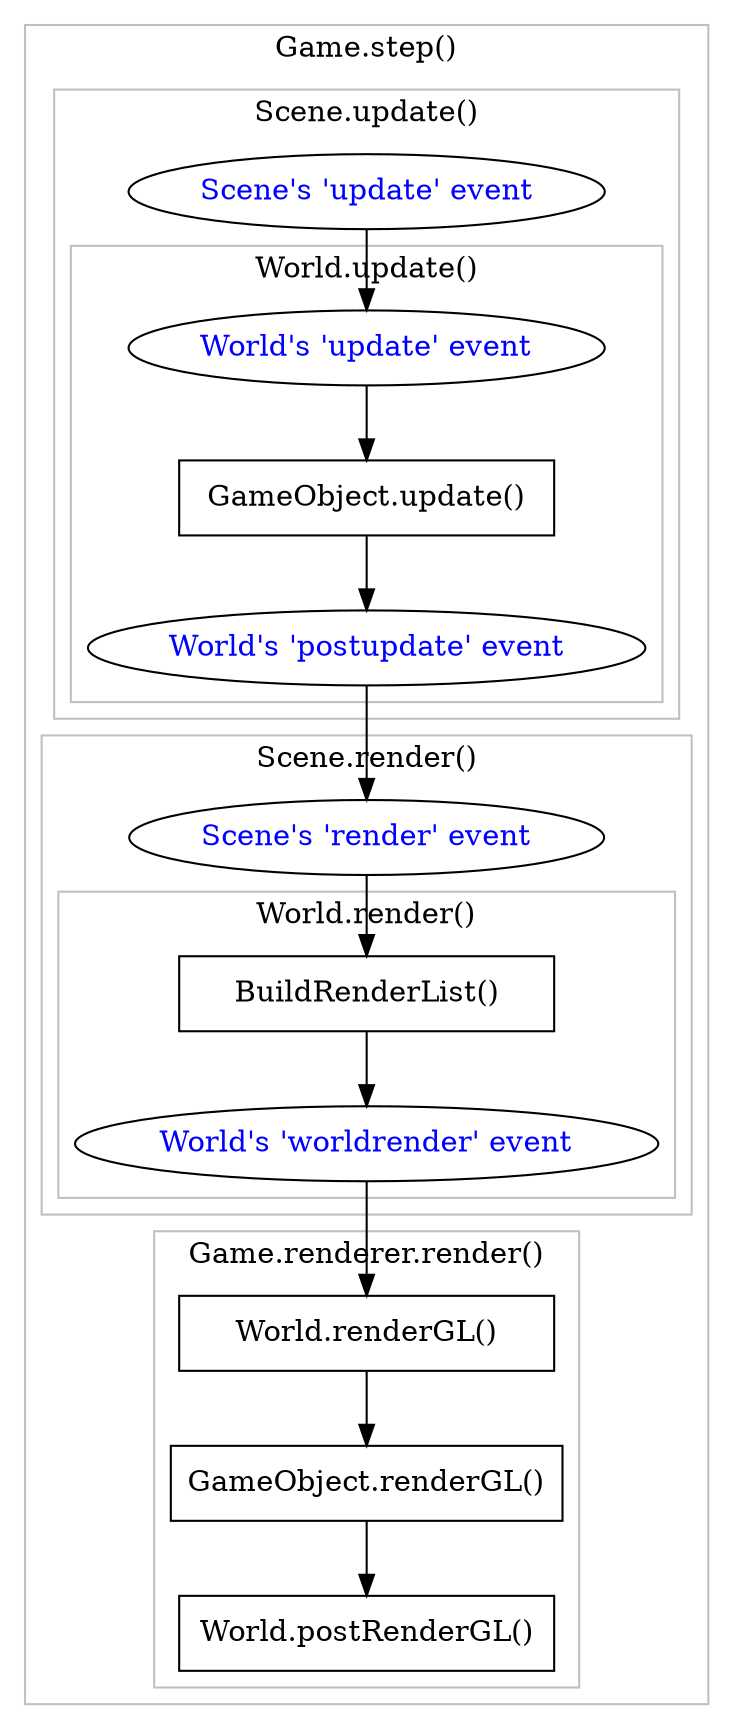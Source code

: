 digraph UpdateLoop {
    graph [rankdir=TD]
    
    subgraph cluster_gamestep {
        label="Game.step()"
        color="gray"
    
        subgraph cluster_sceneupdate {
            label="Scene.update()"
            color="gray"
                
            SceneUpdateEvent[label="Scene's 'update' event",fontcolor="blue"]
        
            subgraph cluster_worldupdate {
                label="World.update()"
                color="gray"
            
                WorldUpdateEvent[label="World's 'update' event",fontcolor="blue"]
                GameObjectUpdate[label="GameObject.update()",shape="rectangle",width=2.5]
                WorldPostUpdateEvent[label="World's 'postupdate' event",fontcolor="blue"]
            }
        }
    
        subgraph cluster_scenerender {
            label="Scene.render()"
            color="gray"
            
            SceneRenderEvent[label="Scene's 'render' event",fontcolor="blue"]
            
            subgraph cluster_worldrender {
                label="World.render()"
                color="gray"
                
                BuildRenderList[label="BuildRenderList()",shape="rectangle",width=2.5]
                WorldRenderEvent[label="World's 'worldrender' event",fontcolor="blue"]
                
            }
        }
    
        subgraph cluster_gamerendererrender {
            label="Game.renderer.render()"
            color="gray"
            
            WorldRender[label="World.renderGL()",shape="rectangle",width=2.5]
            GameObjectRender[label="GameObject.renderGL()",shape="rectangle",width=2.5]
            WorldPostRender[label="World.postRenderGL()",shape="rectangle",width=2.5]
        }
    }
    
    
    SceneUpdateEvent -> WorldUpdateEvent
    WorldUpdateEvent -> GameObjectUpdate -> WorldPostUpdateEvent
    
    WorldPostUpdateEvent -> SceneRenderEvent -> BuildRenderList -> WorldRenderEvent
    
    WorldRenderEvent -> WorldRender -> GameObjectRender -> WorldPostRender

}